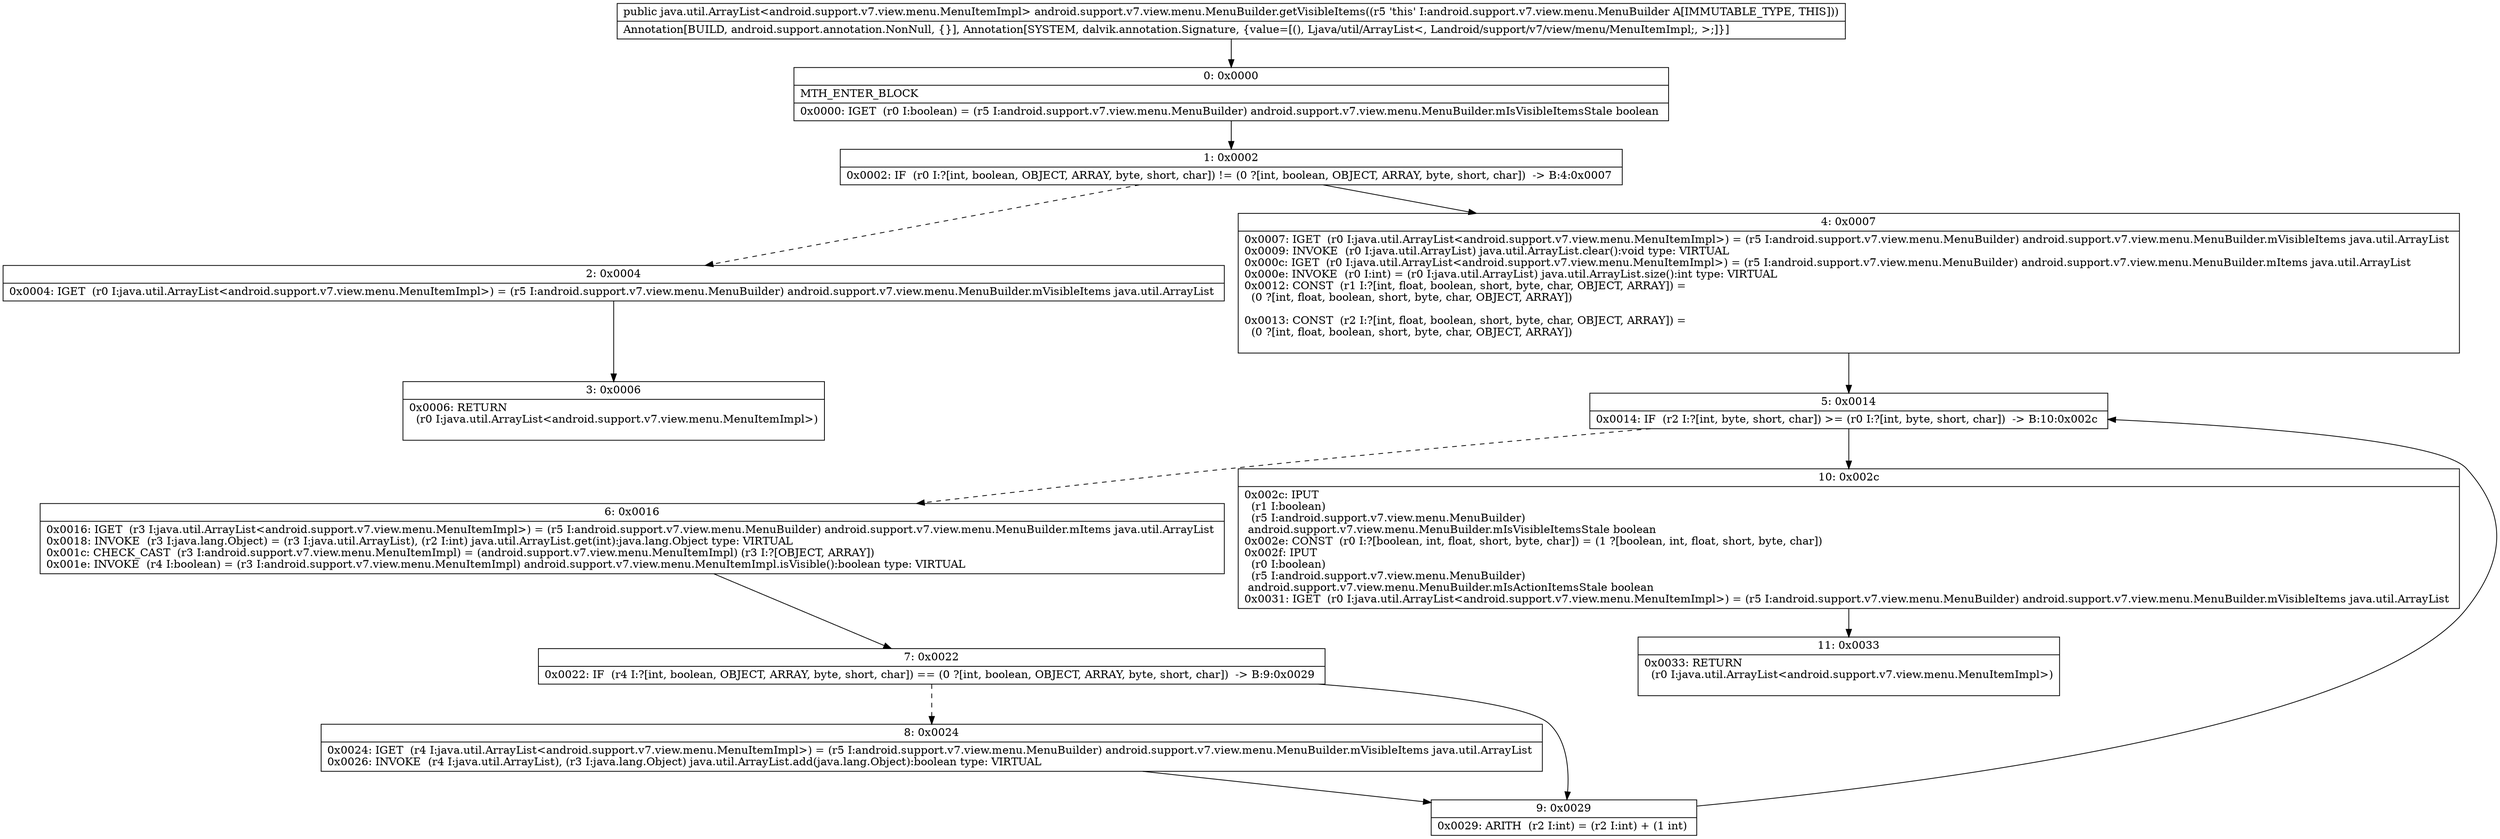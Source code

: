 digraph "CFG forandroid.support.v7.view.menu.MenuBuilder.getVisibleItems()Ljava\/util\/ArrayList;" {
Node_0 [shape=record,label="{0\:\ 0x0000|MTH_ENTER_BLOCK\l|0x0000: IGET  (r0 I:boolean) = (r5 I:android.support.v7.view.menu.MenuBuilder) android.support.v7.view.menu.MenuBuilder.mIsVisibleItemsStale boolean \l}"];
Node_1 [shape=record,label="{1\:\ 0x0002|0x0002: IF  (r0 I:?[int, boolean, OBJECT, ARRAY, byte, short, char]) != (0 ?[int, boolean, OBJECT, ARRAY, byte, short, char])  \-\> B:4:0x0007 \l}"];
Node_2 [shape=record,label="{2\:\ 0x0004|0x0004: IGET  (r0 I:java.util.ArrayList\<android.support.v7.view.menu.MenuItemImpl\>) = (r5 I:android.support.v7.view.menu.MenuBuilder) android.support.v7.view.menu.MenuBuilder.mVisibleItems java.util.ArrayList \l}"];
Node_3 [shape=record,label="{3\:\ 0x0006|0x0006: RETURN  \l  (r0 I:java.util.ArrayList\<android.support.v7.view.menu.MenuItemImpl\>)\l \l}"];
Node_4 [shape=record,label="{4\:\ 0x0007|0x0007: IGET  (r0 I:java.util.ArrayList\<android.support.v7.view.menu.MenuItemImpl\>) = (r5 I:android.support.v7.view.menu.MenuBuilder) android.support.v7.view.menu.MenuBuilder.mVisibleItems java.util.ArrayList \l0x0009: INVOKE  (r0 I:java.util.ArrayList) java.util.ArrayList.clear():void type: VIRTUAL \l0x000c: IGET  (r0 I:java.util.ArrayList\<android.support.v7.view.menu.MenuItemImpl\>) = (r5 I:android.support.v7.view.menu.MenuBuilder) android.support.v7.view.menu.MenuBuilder.mItems java.util.ArrayList \l0x000e: INVOKE  (r0 I:int) = (r0 I:java.util.ArrayList) java.util.ArrayList.size():int type: VIRTUAL \l0x0012: CONST  (r1 I:?[int, float, boolean, short, byte, char, OBJECT, ARRAY]) = \l  (0 ?[int, float, boolean, short, byte, char, OBJECT, ARRAY])\l \l0x0013: CONST  (r2 I:?[int, float, boolean, short, byte, char, OBJECT, ARRAY]) = \l  (0 ?[int, float, boolean, short, byte, char, OBJECT, ARRAY])\l \l}"];
Node_5 [shape=record,label="{5\:\ 0x0014|0x0014: IF  (r2 I:?[int, byte, short, char]) \>= (r0 I:?[int, byte, short, char])  \-\> B:10:0x002c \l}"];
Node_6 [shape=record,label="{6\:\ 0x0016|0x0016: IGET  (r3 I:java.util.ArrayList\<android.support.v7.view.menu.MenuItemImpl\>) = (r5 I:android.support.v7.view.menu.MenuBuilder) android.support.v7.view.menu.MenuBuilder.mItems java.util.ArrayList \l0x0018: INVOKE  (r3 I:java.lang.Object) = (r3 I:java.util.ArrayList), (r2 I:int) java.util.ArrayList.get(int):java.lang.Object type: VIRTUAL \l0x001c: CHECK_CAST  (r3 I:android.support.v7.view.menu.MenuItemImpl) = (android.support.v7.view.menu.MenuItemImpl) (r3 I:?[OBJECT, ARRAY]) \l0x001e: INVOKE  (r4 I:boolean) = (r3 I:android.support.v7.view.menu.MenuItemImpl) android.support.v7.view.menu.MenuItemImpl.isVisible():boolean type: VIRTUAL \l}"];
Node_7 [shape=record,label="{7\:\ 0x0022|0x0022: IF  (r4 I:?[int, boolean, OBJECT, ARRAY, byte, short, char]) == (0 ?[int, boolean, OBJECT, ARRAY, byte, short, char])  \-\> B:9:0x0029 \l}"];
Node_8 [shape=record,label="{8\:\ 0x0024|0x0024: IGET  (r4 I:java.util.ArrayList\<android.support.v7.view.menu.MenuItemImpl\>) = (r5 I:android.support.v7.view.menu.MenuBuilder) android.support.v7.view.menu.MenuBuilder.mVisibleItems java.util.ArrayList \l0x0026: INVOKE  (r4 I:java.util.ArrayList), (r3 I:java.lang.Object) java.util.ArrayList.add(java.lang.Object):boolean type: VIRTUAL \l}"];
Node_9 [shape=record,label="{9\:\ 0x0029|0x0029: ARITH  (r2 I:int) = (r2 I:int) + (1 int) \l}"];
Node_10 [shape=record,label="{10\:\ 0x002c|0x002c: IPUT  \l  (r1 I:boolean)\l  (r5 I:android.support.v7.view.menu.MenuBuilder)\l android.support.v7.view.menu.MenuBuilder.mIsVisibleItemsStale boolean \l0x002e: CONST  (r0 I:?[boolean, int, float, short, byte, char]) = (1 ?[boolean, int, float, short, byte, char]) \l0x002f: IPUT  \l  (r0 I:boolean)\l  (r5 I:android.support.v7.view.menu.MenuBuilder)\l android.support.v7.view.menu.MenuBuilder.mIsActionItemsStale boolean \l0x0031: IGET  (r0 I:java.util.ArrayList\<android.support.v7.view.menu.MenuItemImpl\>) = (r5 I:android.support.v7.view.menu.MenuBuilder) android.support.v7.view.menu.MenuBuilder.mVisibleItems java.util.ArrayList \l}"];
Node_11 [shape=record,label="{11\:\ 0x0033|0x0033: RETURN  \l  (r0 I:java.util.ArrayList\<android.support.v7.view.menu.MenuItemImpl\>)\l \l}"];
MethodNode[shape=record,label="{public java.util.ArrayList\<android.support.v7.view.menu.MenuItemImpl\> android.support.v7.view.menu.MenuBuilder.getVisibleItems((r5 'this' I:android.support.v7.view.menu.MenuBuilder A[IMMUTABLE_TYPE, THIS]))  | Annotation[BUILD, android.support.annotation.NonNull, \{\}], Annotation[SYSTEM, dalvik.annotation.Signature, \{value=[(), Ljava\/util\/ArrayList\<, Landroid\/support\/v7\/view\/menu\/MenuItemImpl;, \>;]\}]\l}"];
MethodNode -> Node_0;
Node_0 -> Node_1;
Node_1 -> Node_2[style=dashed];
Node_1 -> Node_4;
Node_2 -> Node_3;
Node_4 -> Node_5;
Node_5 -> Node_6[style=dashed];
Node_5 -> Node_10;
Node_6 -> Node_7;
Node_7 -> Node_8[style=dashed];
Node_7 -> Node_9;
Node_8 -> Node_9;
Node_9 -> Node_5;
Node_10 -> Node_11;
}

